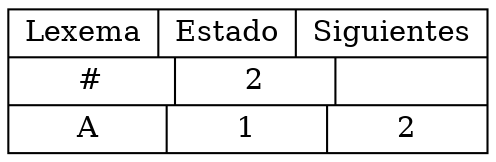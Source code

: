 digraph ListaSiguientes{
rankdir=LR
node[shape= record];
cabeza[label="{Lexema | Estado | Siguientes}| {# |2|{}}| {A |1|{2}}"];

}
